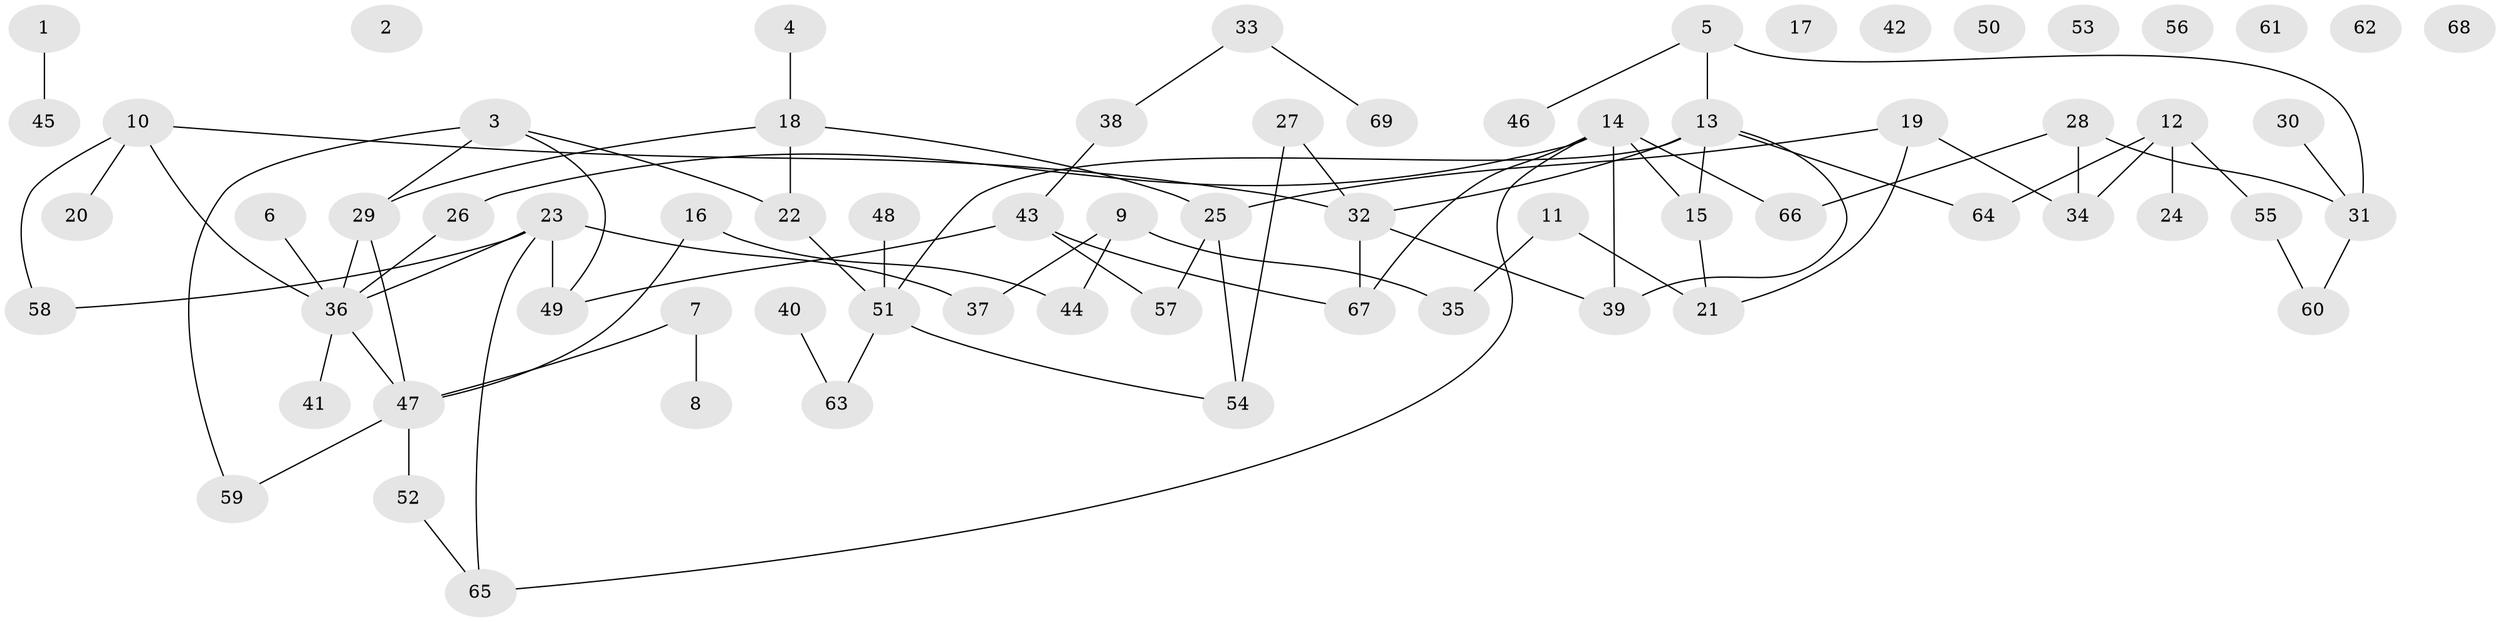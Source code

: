 // coarse degree distribution, {6: 0.05, 2: 0.275, 1: 0.225, 4: 0.15, 3: 0.175, 5: 0.1, 8: 0.025}
// Generated by graph-tools (version 1.1) at 2025/47/03/04/25 22:47:56]
// undirected, 69 vertices, 81 edges
graph export_dot {
  node [color=gray90,style=filled];
  1;
  2;
  3;
  4;
  5;
  6;
  7;
  8;
  9;
  10;
  11;
  12;
  13;
  14;
  15;
  16;
  17;
  18;
  19;
  20;
  21;
  22;
  23;
  24;
  25;
  26;
  27;
  28;
  29;
  30;
  31;
  32;
  33;
  34;
  35;
  36;
  37;
  38;
  39;
  40;
  41;
  42;
  43;
  44;
  45;
  46;
  47;
  48;
  49;
  50;
  51;
  52;
  53;
  54;
  55;
  56;
  57;
  58;
  59;
  60;
  61;
  62;
  63;
  64;
  65;
  66;
  67;
  68;
  69;
  1 -- 45;
  3 -- 22;
  3 -- 29;
  3 -- 49;
  3 -- 59;
  4 -- 18;
  5 -- 13;
  5 -- 31;
  5 -- 46;
  6 -- 36;
  7 -- 8;
  7 -- 47;
  9 -- 35;
  9 -- 37;
  9 -- 44;
  10 -- 20;
  10 -- 32;
  10 -- 36;
  10 -- 58;
  11 -- 21;
  11 -- 35;
  12 -- 24;
  12 -- 34;
  12 -- 55;
  12 -- 64;
  13 -- 15;
  13 -- 32;
  13 -- 39;
  13 -- 51;
  13 -- 64;
  14 -- 15;
  14 -- 26;
  14 -- 39;
  14 -- 65;
  14 -- 66;
  14 -- 67;
  15 -- 21;
  16 -- 44;
  16 -- 47;
  18 -- 22;
  18 -- 25;
  18 -- 29;
  19 -- 21;
  19 -- 25;
  19 -- 34;
  22 -- 51;
  23 -- 36;
  23 -- 37;
  23 -- 49;
  23 -- 58;
  23 -- 65;
  25 -- 54;
  25 -- 57;
  26 -- 36;
  27 -- 32;
  27 -- 54;
  28 -- 31;
  28 -- 34;
  28 -- 66;
  29 -- 36;
  29 -- 47;
  30 -- 31;
  31 -- 60;
  32 -- 39;
  32 -- 67;
  33 -- 38;
  33 -- 69;
  36 -- 41;
  36 -- 47;
  38 -- 43;
  40 -- 63;
  43 -- 49;
  43 -- 57;
  43 -- 67;
  47 -- 52;
  47 -- 59;
  48 -- 51;
  51 -- 54;
  51 -- 63;
  52 -- 65;
  55 -- 60;
}
